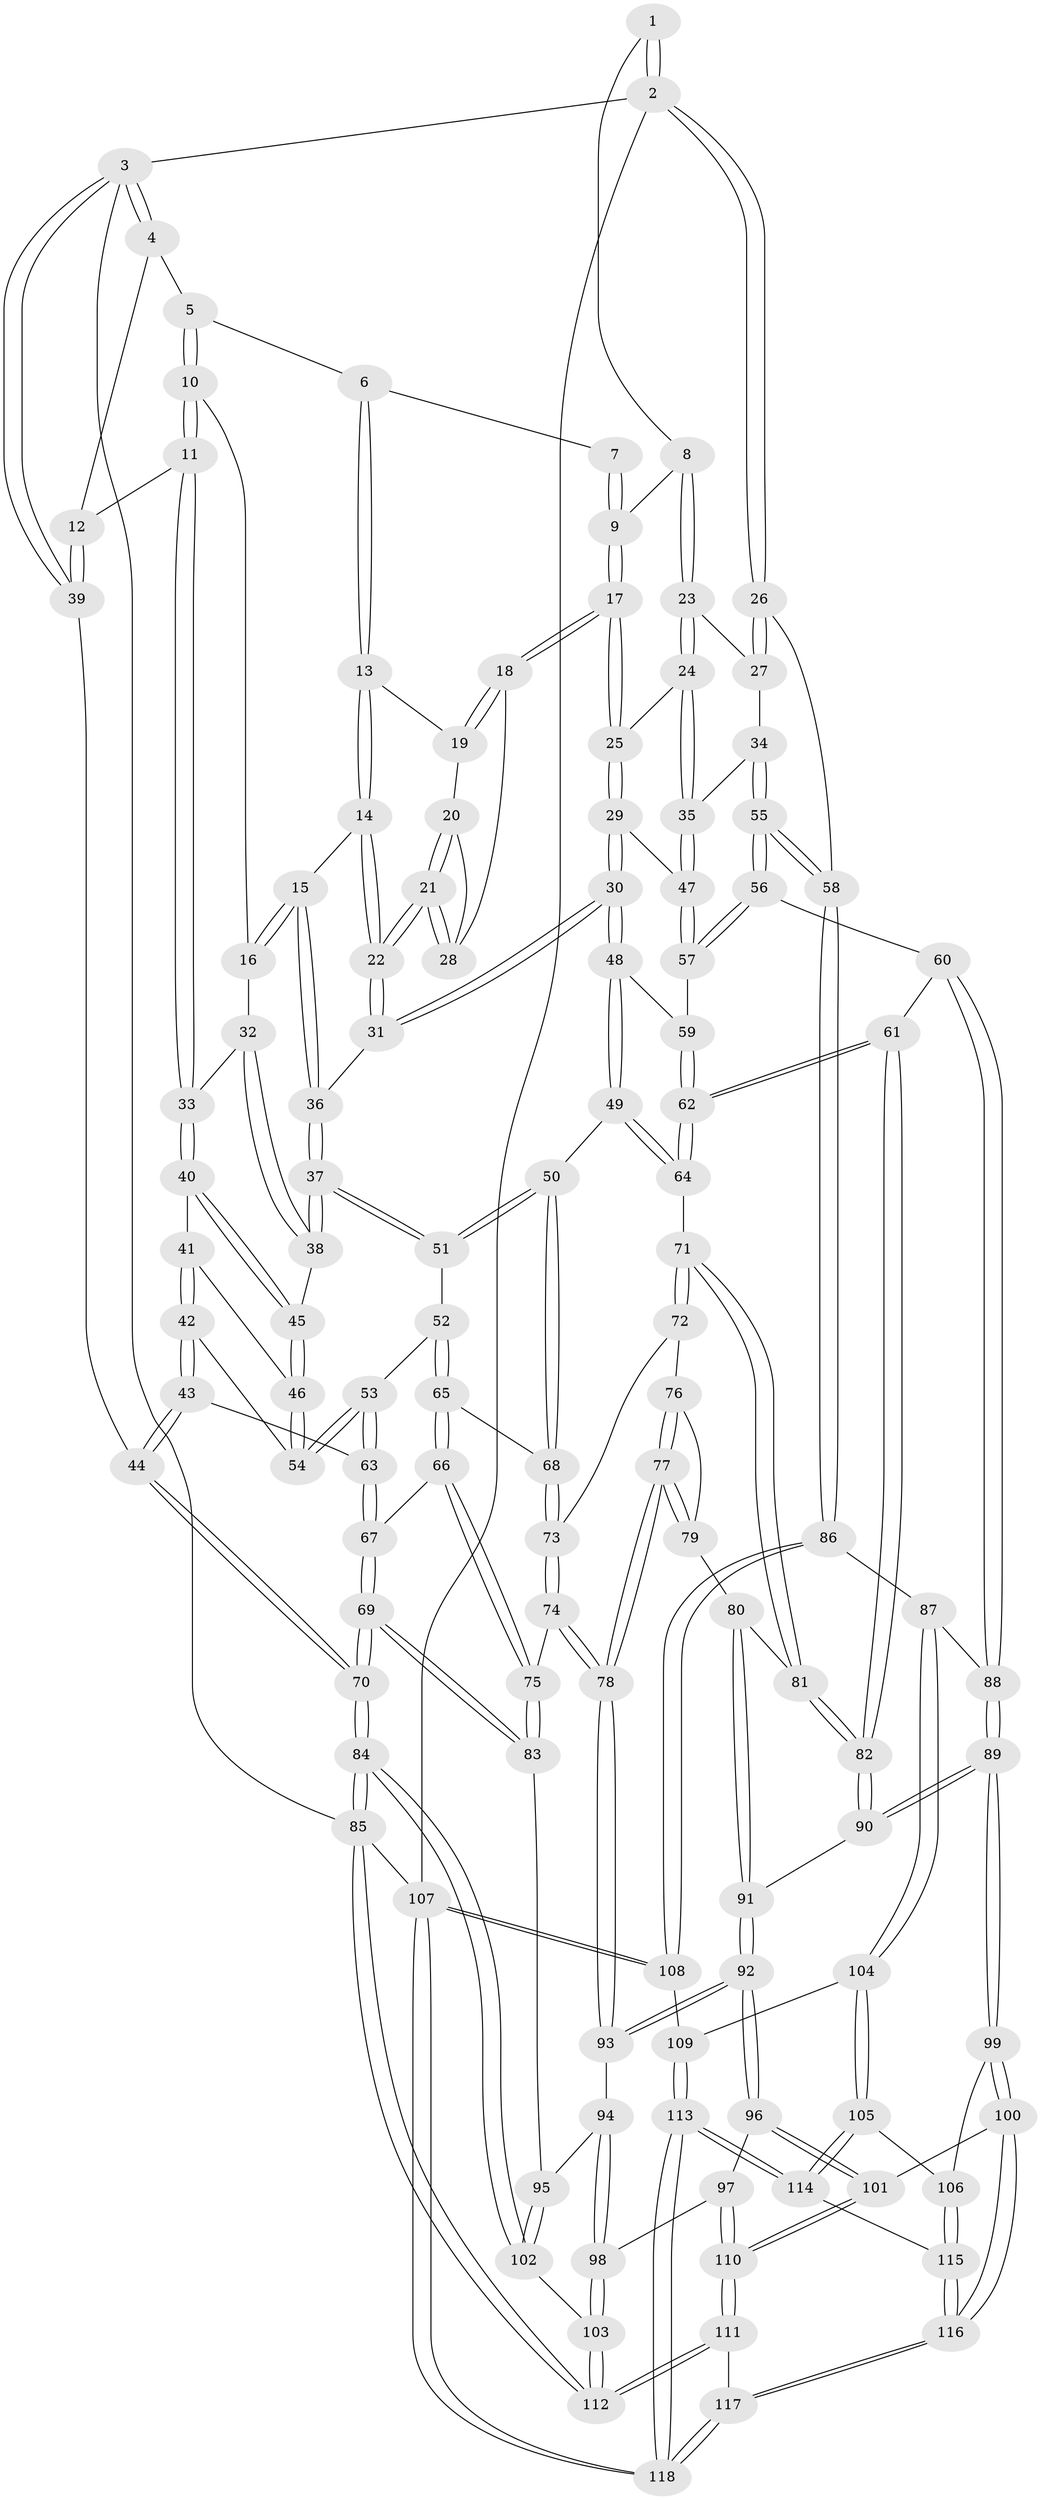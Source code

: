 // Generated by graph-tools (version 1.1) at 2025/38/03/09/25 02:38:40]
// undirected, 118 vertices, 292 edges
graph export_dot {
graph [start="1"]
  node [color=gray90,style=filled];
  1 [pos="+0.9828205778995083+0"];
  2 [pos="+1+0"];
  3 [pos="+0+0"];
  4 [pos="+0.06353686643491607+0"];
  5 [pos="+0.15619566908379884+0"];
  6 [pos="+0.5507204990950637+0"];
  7 [pos="+0.7329990843843892+0"];
  8 [pos="+0.9089646961534941+0.0059689287000459605"];
  9 [pos="+0.7669707694010008+0.031159648225149952"];
  10 [pos="+0.1967655496110746+0"];
  11 [pos="+0.09894694348047542+0.15392403024643664"];
  12 [pos="+0.044733694653073613+0.15221191269114706"];
  13 [pos="+0.5497417455752619+0"];
  14 [pos="+0.4645820984806276+0"];
  15 [pos="+0.3667452043815072+0.13013514008822863"];
  16 [pos="+0.3193888739435116+0.10287426339955659"];
  17 [pos="+0.754498357564753+0.10523549762762296"];
  18 [pos="+0.7443314961384955+0.10227452827475662"];
  19 [pos="+0.5779866396874129+0"];
  20 [pos="+0.593990746788506+0.024236287356705934"];
  21 [pos="+0.5651820552260807+0.16379369505894156"];
  22 [pos="+0.5542130295446019+0.1814824401827749"];
  23 [pos="+0.9097785533333457+0.0890657471044559"];
  24 [pos="+0.8263400457403056+0.16432049476208901"];
  25 [pos="+0.7812354368395006+0.13876877328551937"];
  26 [pos="+1+0.13621537338910134"];
  27 [pos="+1+0.13165073335306304"];
  28 [pos="+0.7033024917587961+0.10247416126107242"];
  29 [pos="+0.6117378921595376+0.24146720432683694"];
  30 [pos="+0.5587316199278597+0.24365589875772206"];
  31 [pos="+0.539496123390204+0.2177749078442089"];
  32 [pos="+0.18110754137840396+0.18493717207874125"];
  33 [pos="+0.10125197716041094+0.15657024194557795"];
  34 [pos="+0.8987151783092765+0.26559094215203116"];
  35 [pos="+0.8338309462104733+0.20258430453599746"];
  36 [pos="+0.3960925188942882+0.19188388562674075"];
  37 [pos="+0.32226208573054793+0.2964971304578553"];
  38 [pos="+0.23443799086507952+0.2658358734775155"];
  39 [pos="+0+0.1618276095807769"];
  40 [pos="+0.10160818333054049+0.16923473491731716"];
  41 [pos="+0.08430382317136079+0.25241227021801094"];
  42 [pos="+0.020510478941323174+0.3427882839900243"];
  43 [pos="+0+0.3423541812010212"];
  44 [pos="+0+0.31632372168482586"];
  45 [pos="+0.15548385812257579+0.30898529895986304"];
  46 [pos="+0.13944932814116112+0.3314904964947114"];
  47 [pos="+0.747419963263021+0.29388600184751756"];
  48 [pos="+0.561451979069286+0.3537779584667655"];
  49 [pos="+0.5507816968919146+0.37717766015313"];
  50 [pos="+0.3394968244269589+0.3825655879083266"];
  51 [pos="+0.3225269844584562+0.30462908102064173"];
  52 [pos="+0.135748931721498+0.39009064885141537"];
  53 [pos="+0.12199967274304699+0.37558565041700764"];
  54 [pos="+0.1215729548949536+0.3748717537329723"];
  55 [pos="+1+0.46196622251165753"];
  56 [pos="+0.8602415395108588+0.4600508949026919"];
  57 [pos="+0.7462042962635045+0.3777746036387254"];
  58 [pos="+1+0.5239267653688319"];
  59 [pos="+0.7250561299094077+0.38344808741552905"];
  60 [pos="+0.7404886533762794+0.5450291671952741"];
  61 [pos="+0.6802372728359682+0.5437483451425018"];
  62 [pos="+0.6538054699775052+0.49772947525708455"];
  63 [pos="+0.047994507451042105+0.4570070721136808"];
  64 [pos="+0.5526993951467141+0.4327107730015341"];
  65 [pos="+0.15783495187593072+0.43013847734079974"];
  66 [pos="+0.15497605019208677+0.5058823926030115"];
  67 [pos="+0.047344982330080373+0.5280467594617202"];
  68 [pos="+0.33490628398224154+0.4001981683290246"];
  69 [pos="+0+0.6176086299775584"];
  70 [pos="+0+0.645923635751528"];
  71 [pos="+0.5272912454835501+0.46957706383904485"];
  72 [pos="+0.3814894133473043+0.46849040646905843"];
  73 [pos="+0.3368011888901316+0.41422919769442945"];
  74 [pos="+0.24953390632742753+0.5483341008418537"];
  75 [pos="+0.20154721104992585+0.5568337721842819"];
  76 [pos="+0.38433776731253977+0.48452625009991845"];
  77 [pos="+0.34242033090941587+0.5825955533166723"];
  78 [pos="+0.3291920028783303+0.5967235004890978"];
  79 [pos="+0.439800408812251+0.5550052025276535"];
  80 [pos="+0.46520712252085644+0.5687378493932522"];
  81 [pos="+0.5153556359458288+0.5317258069152911"];
  82 [pos="+0.6153128307315127+0.6268629528199738"];
  83 [pos="+0.16493634859233405+0.6746629913344536"];
  84 [pos="+0+0.8240116327831688"];
  85 [pos="+0+1"];
  86 [pos="+1+0.5333974965015672"];
  87 [pos="+0.8795126909166149+0.7031133994606253"];
  88 [pos="+0.7895115634692234+0.6963148407141745"];
  89 [pos="+0.669215507979321+0.7555320370192069"];
  90 [pos="+0.6118795847188132+0.6577837691704802"];
  91 [pos="+0.4466361035405671+0.6799339071130449"];
  92 [pos="+0.4217644464103335+0.7033926769777656"];
  93 [pos="+0.35354312507934677+0.6647353031529936"];
  94 [pos="+0.25344538197659533+0.7039809508213833"];
  95 [pos="+0.16919086192198915+0.6833797566700445"];
  96 [pos="+0.4242953500581866+0.7436780026486202"];
  97 [pos="+0.29632668475506324+0.8200453194064378"];
  98 [pos="+0.29334844274844346+0.81875488525588"];
  99 [pos="+0.6649141149327458+0.7720011937508123"];
  100 [pos="+0.5352942604526063+0.8709661872678428"];
  101 [pos="+0.5040587420385406+0.8637545574421622"];
  102 [pos="+0.15930335911682397+0.7226728082166987"];
  103 [pos="+0.14287001848415842+0.8433011724915347"];
  104 [pos="+0.8727532023274701+0.8332658501741184"];
  105 [pos="+0.8047794592316322+0.9000164197325338"];
  106 [pos="+0.7503358135752826+0.8722512343236948"];
  107 [pos="+1+1"];
  108 [pos="+1+0.7298367992896418"];
  109 [pos="+0.9518016300975372+0.8688584068603851"];
  110 [pos="+0.3470923371557073+0.9716368460570027"];
  111 [pos="+0.21859276526901494+1"];
  112 [pos="+0+1"];
  113 [pos="+0.945615027532637+1"];
  114 [pos="+0.8169022003041487+0.9533054357291639"];
  115 [pos="+0.6522712521378203+0.972576332367149"];
  116 [pos="+0.6001136150352119+1"];
  117 [pos="+0.6178563208577359+1"];
  118 [pos="+0.9680147505368342+1"];
  1 -- 2;
  1 -- 2;
  1 -- 8;
  2 -- 3;
  2 -- 26;
  2 -- 26;
  2 -- 107;
  3 -- 4;
  3 -- 4;
  3 -- 39;
  3 -- 39;
  3 -- 85;
  4 -- 5;
  4 -- 12;
  5 -- 6;
  5 -- 10;
  5 -- 10;
  6 -- 7;
  6 -- 13;
  6 -- 13;
  7 -- 9;
  7 -- 9;
  8 -- 9;
  8 -- 23;
  8 -- 23;
  9 -- 17;
  9 -- 17;
  10 -- 11;
  10 -- 11;
  10 -- 16;
  11 -- 12;
  11 -- 33;
  11 -- 33;
  12 -- 39;
  12 -- 39;
  13 -- 14;
  13 -- 14;
  13 -- 19;
  14 -- 15;
  14 -- 22;
  14 -- 22;
  15 -- 16;
  15 -- 16;
  15 -- 36;
  15 -- 36;
  16 -- 32;
  17 -- 18;
  17 -- 18;
  17 -- 25;
  17 -- 25;
  18 -- 19;
  18 -- 19;
  18 -- 28;
  19 -- 20;
  20 -- 21;
  20 -- 21;
  20 -- 28;
  21 -- 22;
  21 -- 22;
  21 -- 28;
  21 -- 28;
  22 -- 31;
  22 -- 31;
  23 -- 24;
  23 -- 24;
  23 -- 27;
  24 -- 25;
  24 -- 35;
  24 -- 35;
  25 -- 29;
  25 -- 29;
  26 -- 27;
  26 -- 27;
  26 -- 58;
  27 -- 34;
  29 -- 30;
  29 -- 30;
  29 -- 47;
  30 -- 31;
  30 -- 31;
  30 -- 48;
  30 -- 48;
  31 -- 36;
  32 -- 33;
  32 -- 38;
  32 -- 38;
  33 -- 40;
  33 -- 40;
  34 -- 35;
  34 -- 55;
  34 -- 55;
  35 -- 47;
  35 -- 47;
  36 -- 37;
  36 -- 37;
  37 -- 38;
  37 -- 38;
  37 -- 51;
  37 -- 51;
  38 -- 45;
  39 -- 44;
  40 -- 41;
  40 -- 45;
  40 -- 45;
  41 -- 42;
  41 -- 42;
  41 -- 46;
  42 -- 43;
  42 -- 43;
  42 -- 54;
  43 -- 44;
  43 -- 44;
  43 -- 63;
  44 -- 70;
  44 -- 70;
  45 -- 46;
  45 -- 46;
  46 -- 54;
  46 -- 54;
  47 -- 57;
  47 -- 57;
  48 -- 49;
  48 -- 49;
  48 -- 59;
  49 -- 50;
  49 -- 64;
  49 -- 64;
  50 -- 51;
  50 -- 51;
  50 -- 68;
  50 -- 68;
  51 -- 52;
  52 -- 53;
  52 -- 65;
  52 -- 65;
  53 -- 54;
  53 -- 54;
  53 -- 63;
  53 -- 63;
  55 -- 56;
  55 -- 56;
  55 -- 58;
  55 -- 58;
  56 -- 57;
  56 -- 57;
  56 -- 60;
  57 -- 59;
  58 -- 86;
  58 -- 86;
  59 -- 62;
  59 -- 62;
  60 -- 61;
  60 -- 88;
  60 -- 88;
  61 -- 62;
  61 -- 62;
  61 -- 82;
  61 -- 82;
  62 -- 64;
  62 -- 64;
  63 -- 67;
  63 -- 67;
  64 -- 71;
  65 -- 66;
  65 -- 66;
  65 -- 68;
  66 -- 67;
  66 -- 75;
  66 -- 75;
  67 -- 69;
  67 -- 69;
  68 -- 73;
  68 -- 73;
  69 -- 70;
  69 -- 70;
  69 -- 83;
  69 -- 83;
  70 -- 84;
  70 -- 84;
  71 -- 72;
  71 -- 72;
  71 -- 81;
  71 -- 81;
  72 -- 73;
  72 -- 76;
  73 -- 74;
  73 -- 74;
  74 -- 75;
  74 -- 78;
  74 -- 78;
  75 -- 83;
  75 -- 83;
  76 -- 77;
  76 -- 77;
  76 -- 79;
  77 -- 78;
  77 -- 78;
  77 -- 79;
  77 -- 79;
  78 -- 93;
  78 -- 93;
  79 -- 80;
  80 -- 81;
  80 -- 91;
  80 -- 91;
  81 -- 82;
  81 -- 82;
  82 -- 90;
  82 -- 90;
  83 -- 95;
  84 -- 85;
  84 -- 85;
  84 -- 102;
  84 -- 102;
  85 -- 112;
  85 -- 112;
  85 -- 107;
  86 -- 87;
  86 -- 108;
  86 -- 108;
  87 -- 88;
  87 -- 104;
  87 -- 104;
  88 -- 89;
  88 -- 89;
  89 -- 90;
  89 -- 90;
  89 -- 99;
  89 -- 99;
  90 -- 91;
  91 -- 92;
  91 -- 92;
  92 -- 93;
  92 -- 93;
  92 -- 96;
  92 -- 96;
  93 -- 94;
  94 -- 95;
  94 -- 98;
  94 -- 98;
  95 -- 102;
  95 -- 102;
  96 -- 97;
  96 -- 101;
  96 -- 101;
  97 -- 98;
  97 -- 110;
  97 -- 110;
  98 -- 103;
  98 -- 103;
  99 -- 100;
  99 -- 100;
  99 -- 106;
  100 -- 101;
  100 -- 116;
  100 -- 116;
  101 -- 110;
  101 -- 110;
  102 -- 103;
  103 -- 112;
  103 -- 112;
  104 -- 105;
  104 -- 105;
  104 -- 109;
  105 -- 106;
  105 -- 114;
  105 -- 114;
  106 -- 115;
  106 -- 115;
  107 -- 108;
  107 -- 108;
  107 -- 118;
  107 -- 118;
  108 -- 109;
  109 -- 113;
  109 -- 113;
  110 -- 111;
  110 -- 111;
  111 -- 112;
  111 -- 112;
  111 -- 117;
  113 -- 114;
  113 -- 114;
  113 -- 118;
  113 -- 118;
  114 -- 115;
  115 -- 116;
  115 -- 116;
  116 -- 117;
  116 -- 117;
  117 -- 118;
  117 -- 118;
}
